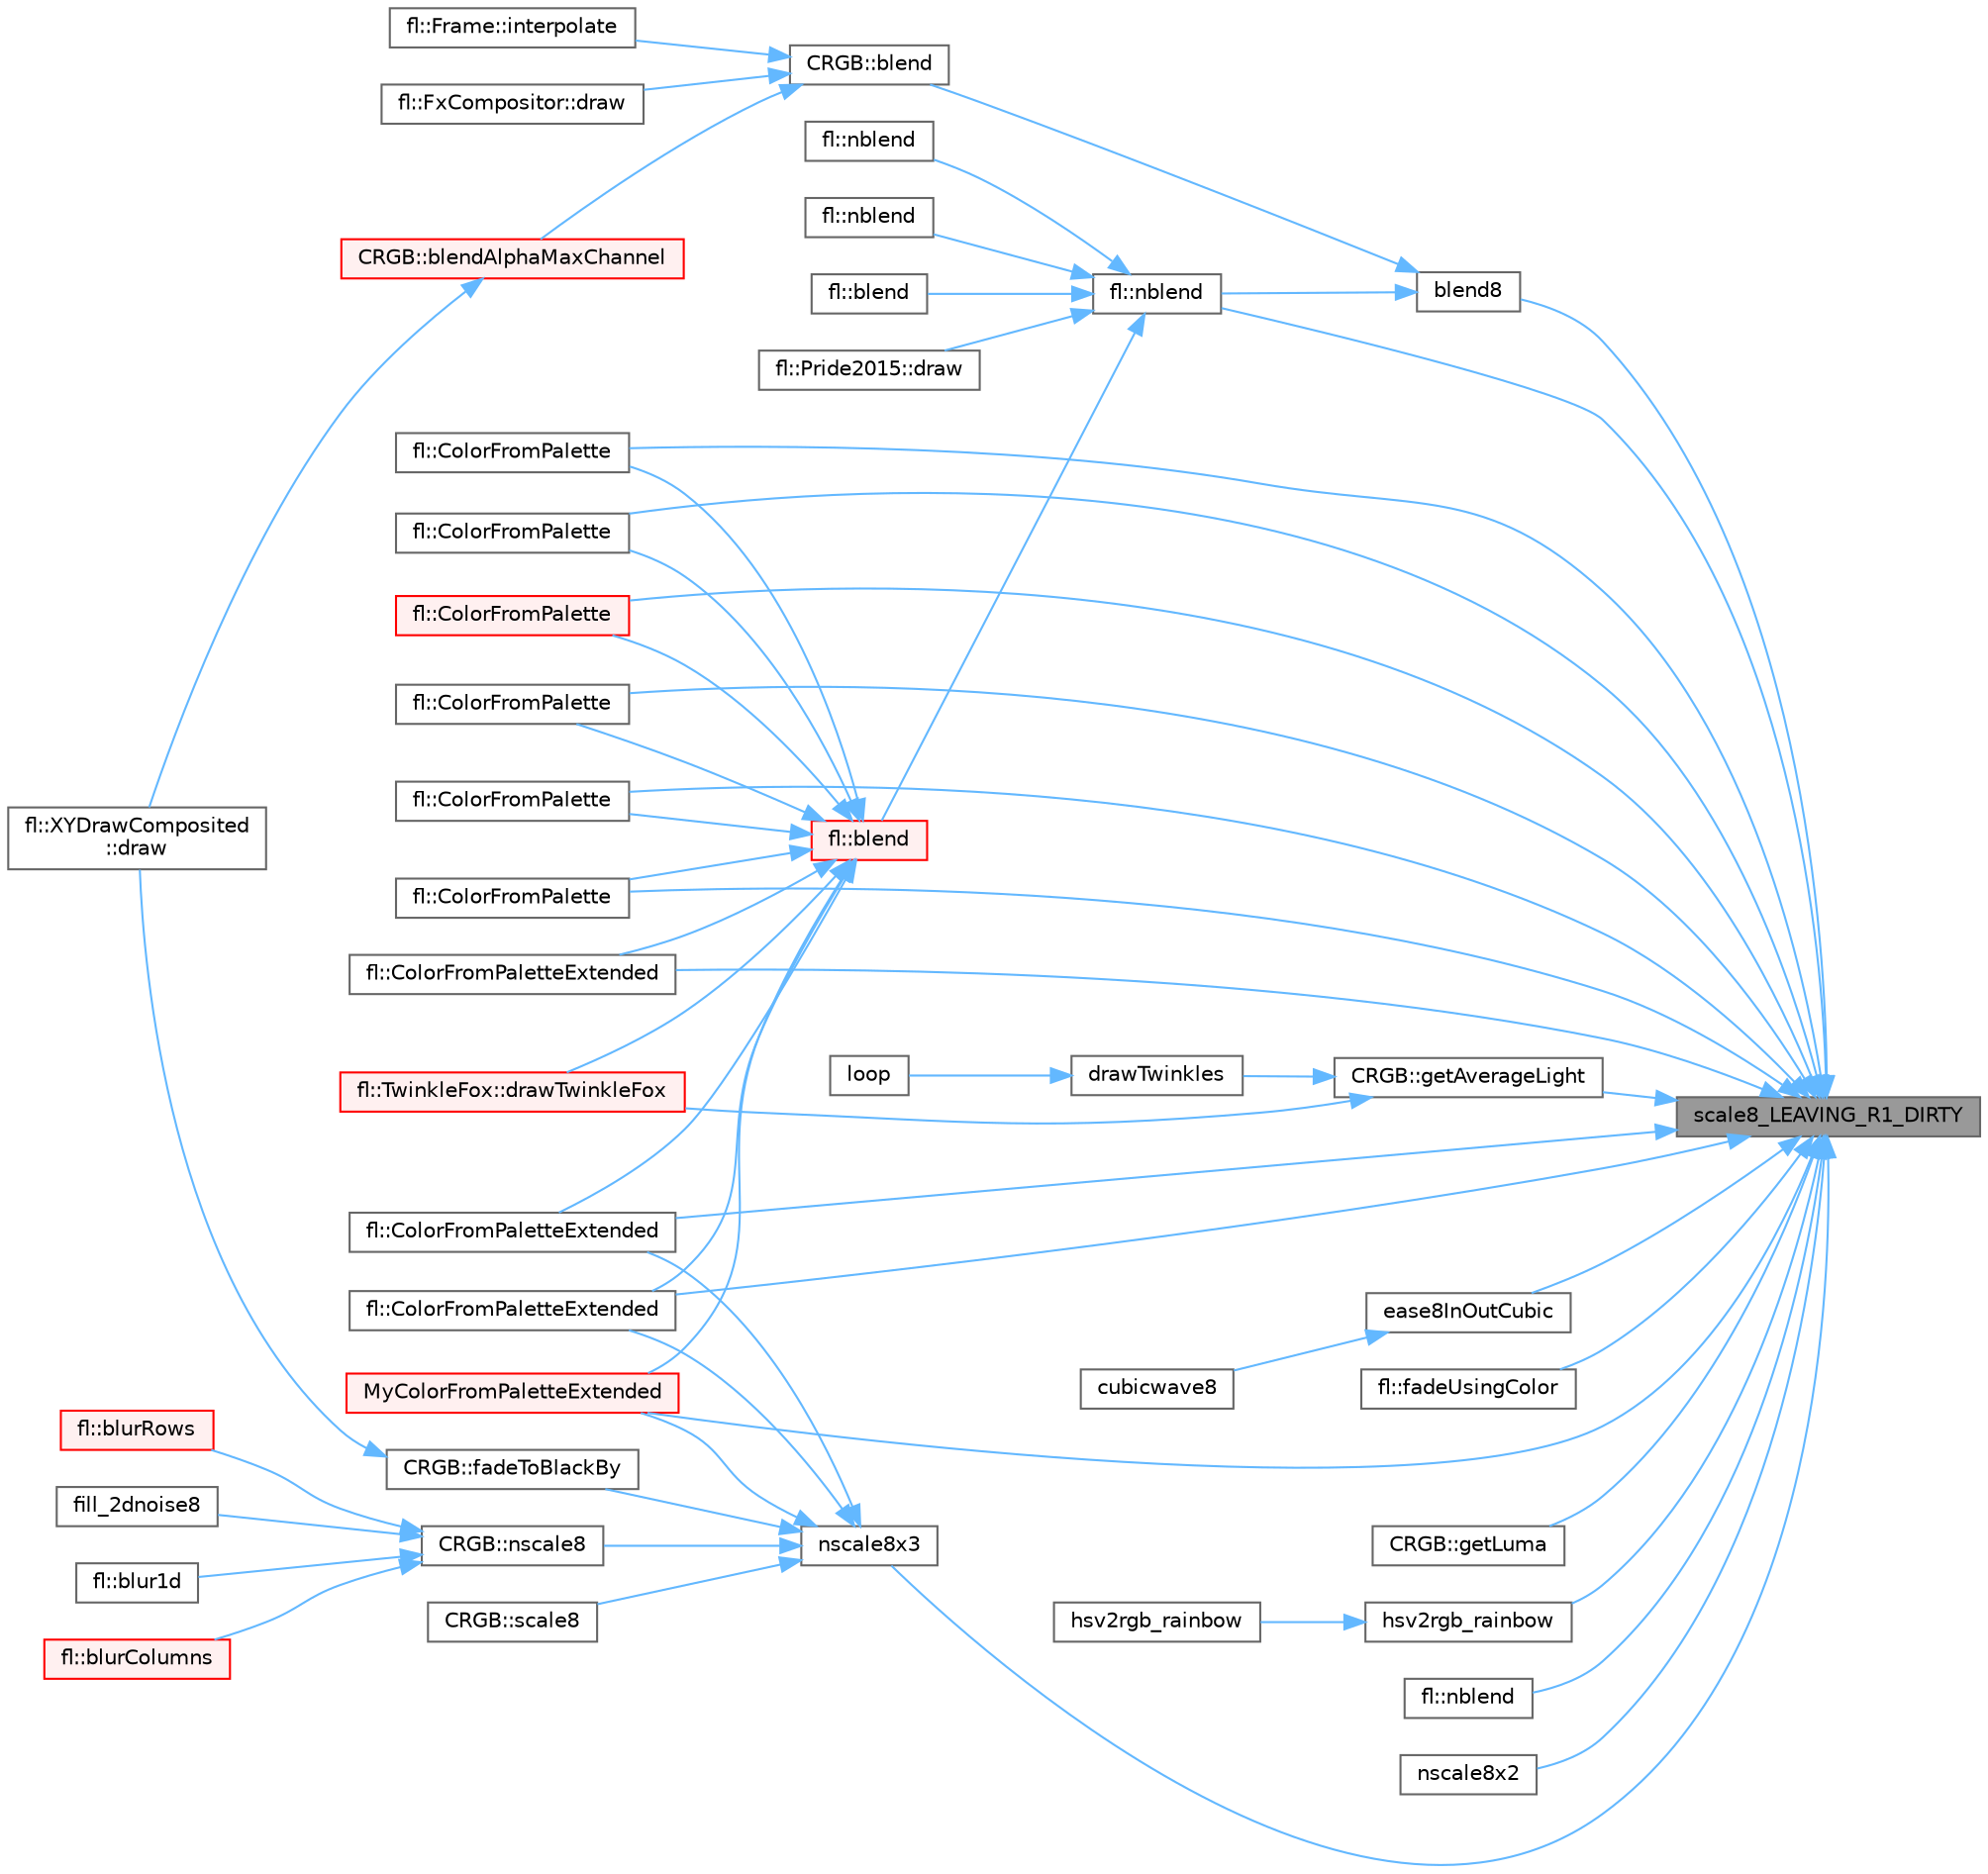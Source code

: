 digraph "scale8_LEAVING_R1_DIRTY"
{
 // INTERACTIVE_SVG=YES
 // LATEX_PDF_SIZE
  bgcolor="transparent";
  edge [fontname=Helvetica,fontsize=10,labelfontname=Helvetica,labelfontsize=10];
  node [fontname=Helvetica,fontsize=10,shape=box,height=0.2,width=0.4];
  rankdir="RL";
  Node1 [id="Node000001",label="scale8_LEAVING_R1_DIRTY",height=0.2,width=0.4,color="gray40", fillcolor="grey60", style="filled", fontcolor="black",tooltip="This version of scale8() does not clean up the R1 register on AVR."];
  Node1 -> Node2 [id="edge1_Node000001_Node000002",dir="back",color="steelblue1",style="solid",tooltip=" "];
  Node2 [id="Node000002",label="blend8",height=0.2,width=0.4,color="grey40", fillcolor="white", style="filled",URL="$d5/d98/group___math_ga9a604de042246d6c87fdbfdd5578f377.html#ga9a604de042246d6c87fdbfdd5578f377",tooltip="Blend a variable proportion (0-255) of one byte to another."];
  Node2 -> Node3 [id="edge2_Node000002_Node000003",dir="back",color="steelblue1",style="solid",tooltip=" "];
  Node3 [id="Node000003",label="CRGB::blend",height=0.2,width=0.4,color="grey40", fillcolor="white", style="filled",URL="$d7/d82/struct_c_r_g_b_a6348cb098a0b27f443bd1af290dafa94.html#a6348cb098a0b27f443bd1af290dafa94",tooltip=" "];
  Node3 -> Node4 [id="edge3_Node000003_Node000004",dir="back",color="steelblue1",style="solid",tooltip=" "];
  Node4 [id="Node000004",label="CRGB::blendAlphaMaxChannel",height=0.2,width=0.4,color="red", fillcolor="#FFF0F0", style="filled",URL="$d7/d82/struct_c_r_g_b_aba8579ca7247cc690e8899d68e95a601.html#aba8579ca7247cc690e8899d68e95a601",tooltip=" "];
  Node4 -> Node7 [id="edge4_Node000004_Node000007",dir="back",color="steelblue1",style="solid",tooltip=" "];
  Node7 [id="Node000007",label="fl::XYDrawComposited\l::draw",height=0.2,width=0.4,color="grey40", fillcolor="white", style="filled",URL="$d2/dba/structfl_1_1_x_y_draw_composited_a003dd68149045877d6ccd38987df8792.html#a003dd68149045877d6ccd38987df8792",tooltip=" "];
  Node3 -> Node9 [id="edge5_Node000003_Node000009",dir="back",color="steelblue1",style="solid",tooltip=" "];
  Node9 [id="Node000009",label="fl::FxCompositor::draw",height=0.2,width=0.4,color="grey40", fillcolor="white", style="filled",URL="$d7/df1/classfl_1_1_fx_compositor_aade5cf1a5c03eb71c39f8ed58c981e96.html#aade5cf1a5c03eb71c39f8ed58c981e96",tooltip=" "];
  Node3 -> Node10 [id="edge6_Node000003_Node000010",dir="back",color="steelblue1",style="solid",tooltip=" "];
  Node10 [id="Node000010",label="fl::Frame::interpolate",height=0.2,width=0.4,color="grey40", fillcolor="white", style="filled",URL="$d1/de0/classfl_1_1_frame_a18b6f7181804a0392e40796f46352115.html#a18b6f7181804a0392e40796f46352115",tooltip=" "];
  Node2 -> Node11 [id="edge7_Node000002_Node000011",dir="back",color="steelblue1",style="solid",tooltip=" "];
  Node11 [id="Node000011",label="fl::nblend",height=0.2,width=0.4,color="grey40", fillcolor="white", style="filled",URL="$d4/d36/namespacefl_aa1e0cd66825220bead12cfc1ab7f33c6.html#aa1e0cd66825220bead12cfc1ab7f33c6",tooltip=" "];
  Node11 -> Node12 [id="edge8_Node000011_Node000012",dir="back",color="steelblue1",style="solid",tooltip=" "];
  Node12 [id="Node000012",label="fl::blend",height=0.2,width=0.4,color="grey40", fillcolor="white", style="filled",URL="$d4/d36/namespacefl_a10d9c25a1a106557eacc6c75225e8a07.html#a10d9c25a1a106557eacc6c75225e8a07",tooltip=" "];
  Node11 -> Node13 [id="edge9_Node000011_Node000013",dir="back",color="steelblue1",style="solid",tooltip=" "];
  Node13 [id="Node000013",label="fl::blend",height=0.2,width=0.4,color="red", fillcolor="#FFF0F0", style="filled",URL="$d4/d36/namespacefl_a924fc8748f53389e55fdc63bfc14b805.html#a924fc8748f53389e55fdc63bfc14b805",tooltip=" "];
  Node13 -> Node16 [id="edge10_Node000013_Node000016",dir="back",color="steelblue1",style="solid",tooltip=" "];
  Node16 [id="Node000016",label="fl::ColorFromPalette",height=0.2,width=0.4,color="grey40", fillcolor="white", style="filled",URL="$d4/d36/namespacefl_a6be261d46a697b439148bd58cf47fd0a.html#a6be261d46a697b439148bd58cf47fd0a",tooltip=" "];
  Node13 -> Node17 [id="edge11_Node000013_Node000017",dir="back",color="steelblue1",style="solid",tooltip=" "];
  Node17 [id="Node000017",label="fl::ColorFromPalette",height=0.2,width=0.4,color="grey40", fillcolor="white", style="filled",URL="$d4/d36/namespacefl_a3f1395bf04587dfd37d40bc8f4367995.html#a3f1395bf04587dfd37d40bc8f4367995",tooltip=" "];
  Node13 -> Node18 [id="edge12_Node000013_Node000018",dir="back",color="steelblue1",style="solid",tooltip=" "];
  Node18 [id="Node000018",label="fl::ColorFromPalette",height=0.2,width=0.4,color="red", fillcolor="#FFF0F0", style="filled",URL="$d4/d36/namespacefl_a74e1895d1234ab29fef4458532e91090.html#a74e1895d1234ab29fef4458532e91090",tooltip=" "];
  Node13 -> Node34 [id="edge13_Node000013_Node000034",dir="back",color="steelblue1",style="solid",tooltip=" "];
  Node34 [id="Node000034",label="fl::ColorFromPalette",height=0.2,width=0.4,color="grey40", fillcolor="white", style="filled",URL="$d4/d36/namespacefl_a38d52be343ce0abb528607ea4e934de6.html#a38d52be343ce0abb528607ea4e934de6",tooltip=" "];
  Node13 -> Node35 [id="edge14_Node000013_Node000035",dir="back",color="steelblue1",style="solid",tooltip=" "];
  Node35 [id="Node000035",label="fl::ColorFromPalette",height=0.2,width=0.4,color="grey40", fillcolor="white", style="filled",URL="$d4/d36/namespacefl_a07bebc78594d7da54290ee51dc6fc216.html#a07bebc78594d7da54290ee51dc6fc216",tooltip=" "];
  Node13 -> Node36 [id="edge15_Node000013_Node000036",dir="back",color="steelblue1",style="solid",tooltip=" "];
  Node36 [id="Node000036",label="fl::ColorFromPalette",height=0.2,width=0.4,color="grey40", fillcolor="white", style="filled",URL="$d4/d36/namespacefl_a79e98bfd8beb2b67b3889d9c6a1e5ddd.html#a79e98bfd8beb2b67b3889d9c6a1e5ddd",tooltip=" "];
  Node13 -> Node37 [id="edge16_Node000013_Node000037",dir="back",color="steelblue1",style="solid",tooltip=" "];
  Node37 [id="Node000037",label="fl::ColorFromPaletteExtended",height=0.2,width=0.4,color="grey40", fillcolor="white", style="filled",URL="$d4/d36/namespacefl_af1762cc4dd61591c807c55bb8f76a303.html#af1762cc4dd61591c807c55bb8f76a303",tooltip=" "];
  Node13 -> Node38 [id="edge17_Node000013_Node000038",dir="back",color="steelblue1",style="solid",tooltip=" "];
  Node38 [id="Node000038",label="fl::ColorFromPaletteExtended",height=0.2,width=0.4,color="grey40", fillcolor="white", style="filled",URL="$d4/d36/namespacefl_a465f15f94e7637263979b71f769cbf27.html#a465f15f94e7637263979b71f769cbf27",tooltip=" "];
  Node13 -> Node39 [id="edge18_Node000013_Node000039",dir="back",color="steelblue1",style="solid",tooltip=" "];
  Node39 [id="Node000039",label="fl::ColorFromPaletteExtended",height=0.2,width=0.4,color="grey40", fillcolor="white", style="filled",URL="$d4/d36/namespacefl_a572c01969570d8ea54fa4eabf297d7bb.html#a572c01969570d8ea54fa4eabf297d7bb",tooltip=" "];
  Node13 -> Node21 [id="edge19_Node000013_Node000021",dir="back",color="steelblue1",style="solid",tooltip=" "];
  Node21 [id="Node000021",label="fl::TwinkleFox::drawTwinkleFox",height=0.2,width=0.4,color="red", fillcolor="#FFF0F0", style="filled",URL="$de/db5/classfl_1_1_twinkle_fox_a67375829d0da55e17d3f74ac9817914d.html#a67375829d0da55e17d3f74ac9817914d",tooltip=" "];
  Node13 -> Node42 [id="edge20_Node000013_Node000042",dir="back",color="steelblue1",style="solid",tooltip=" "];
  Node42 [id="Node000042",label="MyColorFromPaletteExtended",height=0.2,width=0.4,color="red", fillcolor="#FFF0F0", style="filled",URL="$dd/d61/_fx_water_8ino_aa04e7c98cb0803818832555bf128fb57.html#aa04e7c98cb0803818832555bf128fb57",tooltip=" "];
  Node11 -> Node44 [id="edge21_Node000011_Node000044",dir="back",color="steelblue1",style="solid",tooltip=" "];
  Node44 [id="Node000044",label="fl::Pride2015::draw",height=0.2,width=0.4,color="grey40", fillcolor="white", style="filled",URL="$df/d11/classfl_1_1_pride2015_a331b131b082d622bbd9208bf05308d0d.html#a331b131b082d622bbd9208bf05308d0d",tooltip=" "];
  Node11 -> Node45 [id="edge22_Node000011_Node000045",dir="back",color="steelblue1",style="solid",tooltip=" "];
  Node45 [id="Node000045",label="fl::nblend",height=0.2,width=0.4,color="grey40", fillcolor="white", style="filled",URL="$d4/d36/namespacefl_a2c351705939e2778ffd3e40ee4ed7ba3.html#a2c351705939e2778ffd3e40ee4ed7ba3",tooltip=" "];
  Node11 -> Node46 [id="edge23_Node000011_Node000046",dir="back",color="steelblue1",style="solid",tooltip=" "];
  Node46 [id="Node000046",label="fl::nblend",height=0.2,width=0.4,color="grey40", fillcolor="white", style="filled",URL="$d4/d36/namespacefl_a07ddb01a1823f30ed464115d848ccc4d.html#a07ddb01a1823f30ed464115d848ccc4d",tooltip=" "];
  Node1 -> Node16 [id="edge24_Node000001_Node000016",dir="back",color="steelblue1",style="solid",tooltip=" "];
  Node1 -> Node17 [id="edge25_Node000001_Node000017",dir="back",color="steelblue1",style="solid",tooltip=" "];
  Node1 -> Node18 [id="edge26_Node000001_Node000018",dir="back",color="steelblue1",style="solid",tooltip=" "];
  Node1 -> Node34 [id="edge27_Node000001_Node000034",dir="back",color="steelblue1",style="solid",tooltip=" "];
  Node1 -> Node35 [id="edge28_Node000001_Node000035",dir="back",color="steelblue1",style="solid",tooltip=" "];
  Node1 -> Node36 [id="edge29_Node000001_Node000036",dir="back",color="steelblue1",style="solid",tooltip=" "];
  Node1 -> Node37 [id="edge30_Node000001_Node000037",dir="back",color="steelblue1",style="solid",tooltip=" "];
  Node1 -> Node38 [id="edge31_Node000001_Node000038",dir="back",color="steelblue1",style="solid",tooltip=" "];
  Node1 -> Node39 [id="edge32_Node000001_Node000039",dir="back",color="steelblue1",style="solid",tooltip=" "];
  Node1 -> Node47 [id="edge33_Node000001_Node000047",dir="back",color="steelblue1",style="solid",tooltip=" "];
  Node47 [id="Node000047",label="ease8InOutCubic",height=0.2,width=0.4,color="grey40", fillcolor="white", style="filled",URL="$d4/dfe/group___easing_ga3fa6d71702477e71d7c0dd864eb1d568.html#ga3fa6d71702477e71d7c0dd864eb1d568",tooltip="8-bit cubic ease-in / ease-out function."];
  Node47 -> Node48 [id="edge34_Node000047_Node000048",dir="back",color="steelblue1",style="solid",tooltip=" "];
  Node48 [id="Node000048",label="cubicwave8",height=0.2,width=0.4,color="grey40", fillcolor="white", style="filled",URL="$d1/d7a/group___waveform_generators_ga06b04a0cf955ec107d49b76e0cb35225.html#ga06b04a0cf955ec107d49b76e0cb35225",tooltip="Cubic waveform generator."];
  Node1 -> Node49 [id="edge35_Node000001_Node000049",dir="back",color="steelblue1",style="solid",tooltip=" "];
  Node49 [id="Node000049",label="fl::fadeUsingColor",height=0.2,width=0.4,color="grey40", fillcolor="white", style="filled",URL="$d4/d36/namespacefl_a095276dcfb9490d74eb6a2baebc10dad.html#a095276dcfb9490d74eb6a2baebc10dad",tooltip=" "];
  Node1 -> Node50 [id="edge36_Node000001_Node000050",dir="back",color="steelblue1",style="solid",tooltip=" "];
  Node50 [id="Node000050",label="CRGB::getAverageLight",height=0.2,width=0.4,color="grey40", fillcolor="white", style="filled",URL="$d7/d82/struct_c_r_g_b_a940908cc69606bdabe3b2d32a9097356.html#a940908cc69606bdabe3b2d32a9097356",tooltip="Get the average of the R, G, and B values."];
  Node50 -> Node21 [id="edge37_Node000050_Node000021",dir="back",color="steelblue1",style="solid",tooltip=" "];
  Node50 -> Node51 [id="edge38_Node000050_Node000051",dir="back",color="steelblue1",style="solid",tooltip=" "];
  Node51 [id="Node000051",label="drawTwinkles",height=0.2,width=0.4,color="grey40", fillcolor="white", style="filled",URL="$d4/dd0/_twinkle_fox_8ino_a6d0a3407d4b43c23c7bdd4aac9fc76fd.html#a6d0a3407d4b43c23c7bdd4aac9fc76fd",tooltip=" "];
  Node51 -> Node52 [id="edge39_Node000051_Node000052",dir="back",color="steelblue1",style="solid",tooltip=" "];
  Node52 [id="Node000052",label="loop",height=0.2,width=0.4,color="grey40", fillcolor="white", style="filled",URL="$d4/dd0/_twinkle_fox_8ino_afe461d27b9c48d5921c00d521181f12f.html#afe461d27b9c48d5921c00d521181f12f",tooltip=" "];
  Node1 -> Node53 [id="edge40_Node000001_Node000053",dir="back",color="steelblue1",style="solid",tooltip=" "];
  Node53 [id="Node000053",label="CRGB::getLuma",height=0.2,width=0.4,color="grey40", fillcolor="white", style="filled",URL="$d7/d82/struct_c_r_g_b_a1646931c5c6fe7a68548474388a3e97c.html#a1646931c5c6fe7a68548474388a3e97c",tooltip="Get the \"luma\" of a CRGB object."];
  Node1 -> Node54 [id="edge41_Node000001_Node000054",dir="back",color="steelblue1",style="solid",tooltip=" "];
  Node54 [id="Node000054",label="hsv2rgb_rainbow",height=0.2,width=0.4,color="grey40", fillcolor="white", style="filled",URL="$df/d9d/hsv2rgb_8cpp_a06ee0f21e1bf430ea547244f6ed4add8.html#a06ee0f21e1bf430ea547244f6ed4add8",tooltip=" "];
  Node54 -> Node55 [id="edge42_Node000054_Node000055",dir="back",color="steelblue1",style="solid",tooltip=" "];
  Node55 [id="Node000055",label="hsv2rgb_rainbow",height=0.2,width=0.4,color="grey40", fillcolor="white", style="filled",URL="$dd/dc7/group___h_s_v2_r_g_b_ga30d4c5d63d1eab20b61e14f6429bf634.html#ga30d4c5d63d1eab20b61e14f6429bf634",tooltip="Forward declaration of hsv2rgb_rainbow here, to avoid circular dependencies."];
  Node1 -> Node42 [id="edge43_Node000001_Node000042",dir="back",color="steelblue1",style="solid",tooltip=" "];
  Node1 -> Node56 [id="edge44_Node000001_Node000056",dir="back",color="steelblue1",style="solid",tooltip=" "];
  Node56 [id="Node000056",label="fl::nblend",height=0.2,width=0.4,color="grey40", fillcolor="white", style="filled",URL="$d4/d36/namespacefl_a1e63de2e73a3fae5b8de5e487d335eed.html#a1e63de2e73a3fae5b8de5e487d335eed",tooltip=" "];
  Node1 -> Node11 [id="edge45_Node000001_Node000011",dir="back",color="steelblue1",style="solid",tooltip=" "];
  Node1 -> Node57 [id="edge46_Node000001_Node000057",dir="back",color="steelblue1",style="solid",tooltip=" "];
  Node57 [id="Node000057",label="nscale8x2",height=0.2,width=0.4,color="grey40", fillcolor="white", style="filled",URL="$d0/da8/group___scaling_ga6f419761a744efed4bae8875ac07aef0.html#ga6f419761a744efed4bae8875ac07aef0",tooltip="Scale two one-byte values by a third one, which is treated as the numerator of a fraction whose demom..."];
  Node1 -> Node58 [id="edge47_Node000001_Node000058",dir="back",color="steelblue1",style="solid",tooltip=" "];
  Node58 [id="Node000058",label="nscale8x3",height=0.2,width=0.4,color="grey40", fillcolor="white", style="filled",URL="$d0/da8/group___scaling_ga39bf87e5526120889086cab19ac749b1.html#ga39bf87e5526120889086cab19ac749b1",tooltip="Scale three one-byte values by a fourth one, which is treated as the numerator of a fraction whose de..."];
  Node58 -> Node37 [id="edge48_Node000058_Node000037",dir="back",color="steelblue1",style="solid",tooltip=" "];
  Node58 -> Node38 [id="edge49_Node000058_Node000038",dir="back",color="steelblue1",style="solid",tooltip=" "];
  Node58 -> Node59 [id="edge50_Node000058_Node000059",dir="back",color="steelblue1",style="solid",tooltip=" "];
  Node59 [id="Node000059",label="CRGB::fadeToBlackBy",height=0.2,width=0.4,color="grey40", fillcolor="white", style="filled",URL="$d7/d82/struct_c_r_g_b_aec2425ad20ac3c5191ac2b47eec4dca0.html#aec2425ad20ac3c5191ac2b47eec4dca0",tooltip="fadeToBlackBy is a synonym for nscale8(), as a fade instead of a scale"];
  Node59 -> Node7 [id="edge51_Node000059_Node000007",dir="back",color="steelblue1",style="solid",tooltip=" "];
  Node58 -> Node42 [id="edge52_Node000058_Node000042",dir="back",color="steelblue1",style="solid",tooltip=" "];
  Node58 -> Node60 [id="edge53_Node000058_Node000060",dir="back",color="steelblue1",style="solid",tooltip=" "];
  Node60 [id="Node000060",label="CRGB::nscale8",height=0.2,width=0.4,color="grey40", fillcolor="white", style="filled",URL="$d7/d82/struct_c_r_g_b_a5a3c3370a7de840ac31c07f6dc9bdb63.html#a5a3c3370a7de840ac31c07f6dc9bdb63",tooltip="Scale down a RGB to N/256ths of its current brightness, using \"plain math\" dimming rules."];
  Node60 -> Node61 [id="edge54_Node000060_Node000061",dir="back",color="steelblue1",style="solid",tooltip=" "];
  Node61 [id="Node000061",label="fl::blur1d",height=0.2,width=0.4,color="grey40", fillcolor="white", style="filled",URL="$d5/d3d/group___color_blurs_gae274d00629fbcf59d98bea80f6f930ca.html#gae274d00629fbcf59d98bea80f6f930ca",tooltip="One-dimensional blur filter."];
  Node60 -> Node62 [id="edge55_Node000060_Node000062",dir="back",color="steelblue1",style="solid",tooltip=" "];
  Node62 [id="Node000062",label="fl::blurColumns",height=0.2,width=0.4,color="red", fillcolor="#FFF0F0", style="filled",URL="$d5/d3d/group___color_blurs_ga85831e1d1b3ea3468f0c4d39baf66378.html#ga85831e1d1b3ea3468f0c4d39baf66378",tooltip="Perform a blur1d() on every column of a rectangular matrix."];
  Node60 -> Node67 [id="edge56_Node000060_Node000067",dir="back",color="steelblue1",style="solid",tooltip=" "];
  Node67 [id="Node000067",label="fl::blurRows",height=0.2,width=0.4,color="red", fillcolor="#FFF0F0", style="filled",URL="$d5/d3d/group___color_blurs_gae784c48b029a7a4da1f0e831792f2aae.html#gae784c48b029a7a4da1f0e831792f2aae",tooltip="Perform a blur1d() on every row of a rectangular matrix."];
  Node60 -> Node68 [id="edge57_Node000060_Node000068",dir="back",color="steelblue1",style="solid",tooltip=" "];
  Node68 [id="Node000068",label="fill_2dnoise8",height=0.2,width=0.4,color="grey40", fillcolor="white", style="filled",URL="$de/da4/group___noise_fill_ga6fcc17e60eac4b9dbb620f7e354177f1.html#ga6fcc17e60eac4b9dbb620f7e354177f1",tooltip="Fill an LED matrix with random colors, using 8-bit noise."];
  Node58 -> Node69 [id="edge58_Node000058_Node000069",dir="back",color="steelblue1",style="solid",tooltip=" "];
  Node69 [id="Node000069",label="CRGB::scale8",height=0.2,width=0.4,color="grey40", fillcolor="white", style="filled",URL="$d7/d82/struct_c_r_g_b_aa9c54727cd2a2145a126220ecd802ffc.html#aa9c54727cd2a2145a126220ecd802ffc",tooltip="Return a CRGB object that is a scaled down version of this object."];
}
